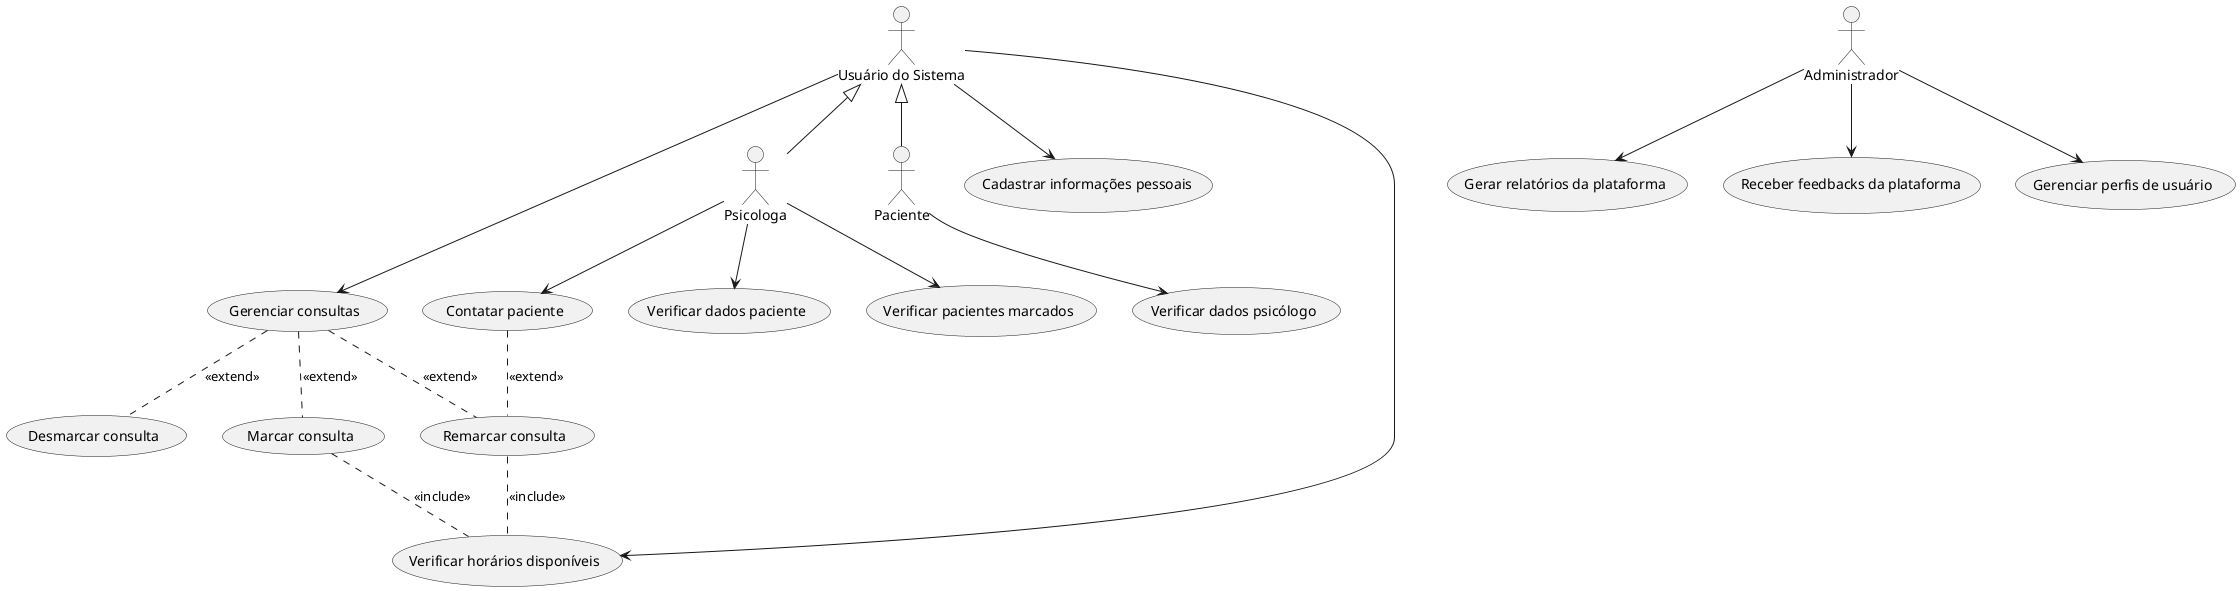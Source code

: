 @startuml
"Administrador" as admin
"Psicologa" as psi
"Paciente" as paci
"Usuário do Sistema" as user

"Cadastrar informações pessoais" as (cad)
"Marcar consulta" as (mar)
"Gerenciar consultas" as (gerenciarConsultas)
"Remarcar consulta" as (rem)
"Desmarcar consulta" as (desm)
"Verificar horários disponíveis" as (verificarHorarios)
"Verificar dados psicólogo" as (verificarPsico)
"Verificar dados paciente" as (verificarPaciente)
"Verificar pacientes marcados" as (verificarMarcados)

admin --> (Gerar relatórios da plataforma)
admin --> (Receber feedbacks da plataforma)
admin --> (Gerenciar perfis de usuário)

user <|-- psi
user <|-- paci


(cad) <-u- user


(gerenciarConsultas) <-u- user


(rem) .u. (gerenciarConsultas) : <<extend>>
(desm) .u. (gerenciarConsultas) : <<extend>>
(mar) .u. (gerenciarConsultas) : <<extend>>
(rem) .u. (Contatar paciente) : <<extend>>
psi -d-> (Contatar paciente)

(rem) .. (verificarHorarios) : <<include>>
(mar) .down. (verificarHorarios) : <<include>> 

psi -d-> (verificarPaciente)
psi -d-> (verificarMarcados)

user -d-> (verificarHorarios)
paci -d-> (verificarPsico)
@enduml